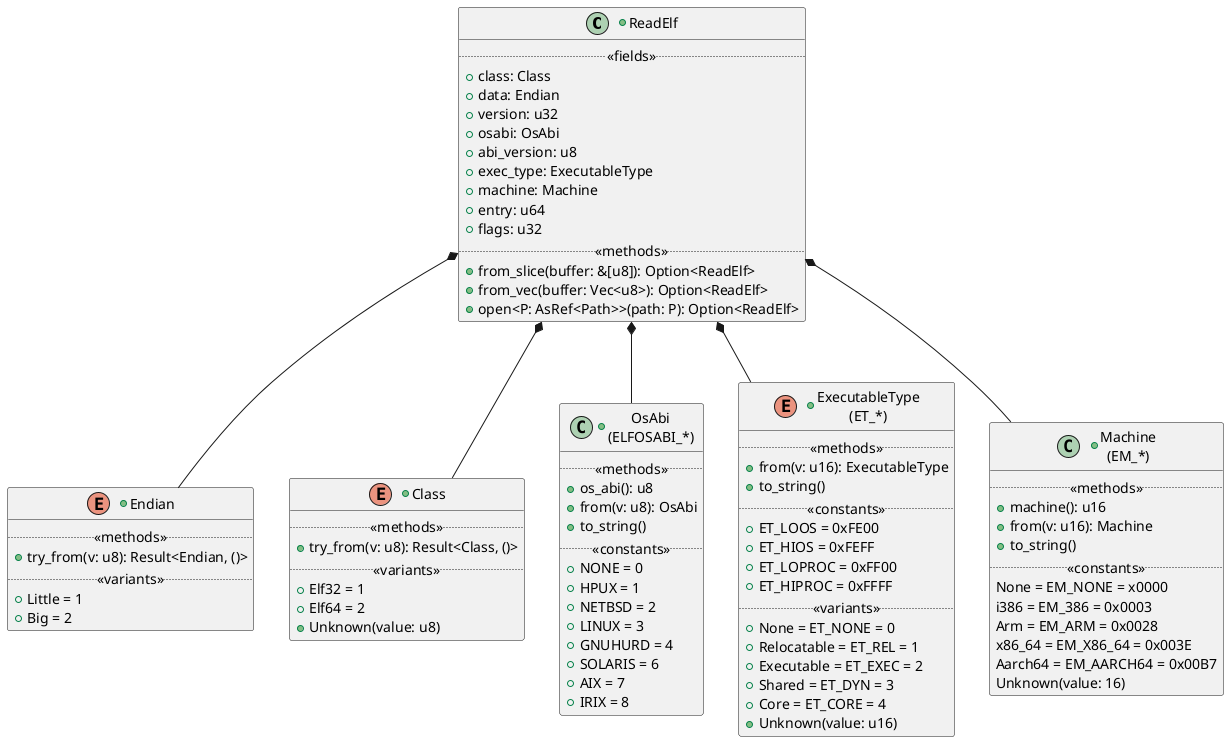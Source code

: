 @startuml readelf

+class ReadElf {
    .. <<fields>> ..
    +class: Class
    +data: Endian
    +version: u32
    +osabi: OsAbi
    +abi_version: u8
    +exec_type: ExecutableType
    +machine: Machine
    +entry: u64
    +flags: u32
    .. <<methods>> ..
    +from_slice(buffer: &[u8]): Option<ReadElf>
    +from_vec(buffer: Vec<u8>): Option<ReadElf>
    +open<P: AsRef<Path>>(path: P): Option<ReadElf>
}

+enum Endian {
    .. <<methods>> ..
    +try_from(v: u8): Result<Endian, ()>
    .. <<variants>> ..
    +Little = 1
    +Big = 2
}

+enum Class {
    .. <<methods>> ..
    +try_from(v: u8): Result<Class, ()>
    .. <<variants>> ..
    +Elf32 = 1
    +Elf64 = 2
    +Unknown(value: u8)
}

+class OsAbi as "OsAbi\n(ELFOSABI_*)" {
    .. <<methods>> ..
    +os_abi(): u8
    +from(v: u8): OsAbi
    +to_string()
    .. <<constants>> ..
    +NONE = 0
    +HPUX = 1
    +NETBSD = 2
    +LINUX = 3
    +GNUHURD = 4
    +SOLARIS = 6
    +AIX = 7
    +IRIX = 8
}

+enum ExecutableType as "ExecutableType\n(ET_*)" {
    .. <<methods>> ..
    +from(v: u16): ExecutableType
    +to_string()
    .. <<constants>> ..
    +ET_LOOS = 0xFE00
    +ET_HIOS = 0xFEFF
    +ET_LOPROC = 0xFF00
    +ET_HIPROC = 0xFFFF
    .. <<variants>> ..
    +None = ET_NONE = 0
    +Relocatable = ET_REL = 1
    +Executable = ET_EXEC = 2
    +Shared = ET_DYN = 3
    +Core = ET_CORE = 4
    +Unknown(value: u16)
}

+class Machine as "Machine\n(EM_*)" {
    .. <<methods>> ..
    +machine(): u16
    +from(v: u16): Machine
    +to_string()
    .. <<constants>> ..
    None = EM_NONE = x0000
    i386 = EM_386 = 0x0003
    Arm = EM_ARM = 0x0028
    x86_64 = EM_X86_64 = 0x003E
    Aarch64 = EM_AARCH64 = 0x00B7
    Unknown(value: 16)
}

ReadElf *-d- Endian
ReadElf *-d- Class
ReadElf *-d- OsAbi
ReadElf *-d- ExecutableType
ReadElf *-d- Machine
@enduml
